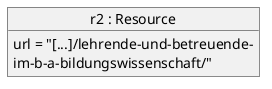 @startuml
object "r2 : Resource" as otherPage {
    url = "[...]/lehrende-und-betreuende-\nim-b-a-bildungswissenschaft/"
}
@enduml